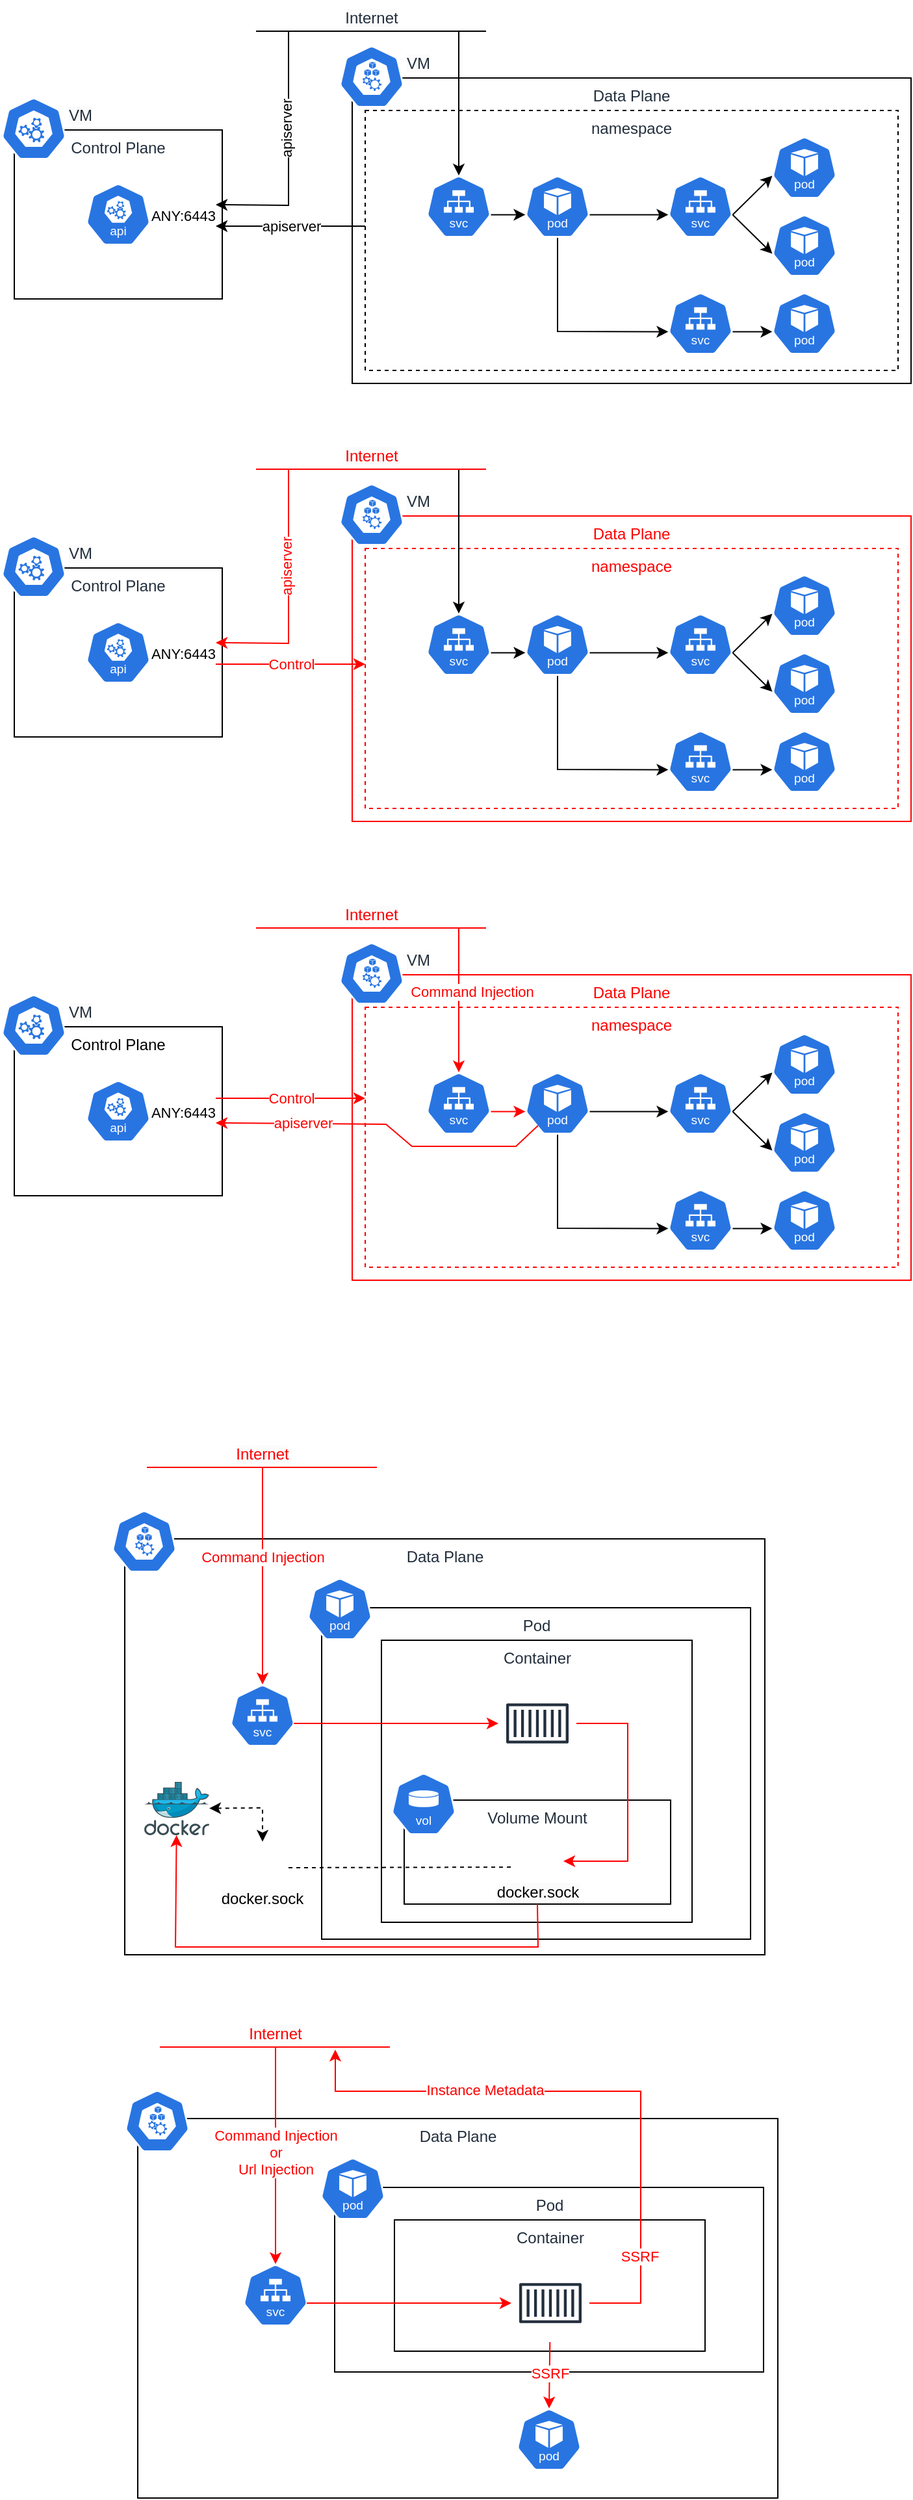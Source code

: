 <mxfile version="23.1.5" type="device">
  <diagram name="페이지-1" id="6Ciud2LX_YON1yYENwLM">
    <mxGraphModel dx="1850" dy="1121" grid="0" gridSize="10" guides="1" tooltips="1" connect="1" arrows="1" fold="1" page="1" pageScale="1" pageWidth="827" pageHeight="1169" math="0" shadow="0">
      <root>
        <mxCell id="0" />
        <mxCell id="1" parent="0" />
        <mxCell id="OnEs7zNqJqw-kV35xcPl-3" value="Control Plane" style="fillColor=default;strokeColor=default;dashed=0;verticalAlign=top;fontStyle=0;fontColor=#232F3D;whiteSpace=wrap;html=1;" parent="1" vertex="1">
          <mxGeometry x="74" y="233" width="160" height="130" as="geometry" />
        </mxCell>
        <mxCell id="OnEs7zNqJqw-kV35xcPl-1" value="" style="aspect=fixed;sketch=0;html=1;dashed=0;whitespace=wrap;fillColor=#2875E2;strokeColor=#ffffff;points=[[0.005,0.63,0],[0.1,0.2,0],[0.9,0.2,0],[0.5,0,0],[0.995,0.63,0],[0.72,0.99,0],[0.5,1,0],[0.28,0.99,0]];shape=mxgraph.kubernetes.icon2;prIcon=control_plane" parent="1" vertex="1">
          <mxGeometry x="64" y="208" width="50" height="48" as="geometry" />
        </mxCell>
        <mxCell id="OnEs7zNqJqw-kV35xcPl-5" value="" style="aspect=fixed;sketch=0;html=1;dashed=0;whitespace=wrap;fillColor=#2875E2;strokeColor=#ffffff;points=[[0.005,0.63,0],[0.1,0.2,0],[0.9,0.2,0],[0.5,0,0],[0.995,0.63,0],[0.72,0.99,0],[0.5,1,0],[0.28,0.99,0]];shape=mxgraph.kubernetes.icon2;kubernetesLabel=1;prIcon=api" parent="1" vertex="1">
          <mxGeometry x="129" y="274" width="50" height="48" as="geometry" />
        </mxCell>
        <mxCell id="OnEs7zNqJqw-kV35xcPl-6" value="&lt;span style=&quot;color: rgb(35, 47, 61); font-family: Helvetica; font-size: 12px; font-style: normal; font-variant-ligatures: normal; font-variant-caps: normal; font-weight: 400; letter-spacing: normal; orphans: 2; text-align: center; text-indent: 0px; text-transform: none; widows: 2; word-spacing: 0px; -webkit-text-stroke-width: 0px; background-color: rgb(251, 251, 251); text-decoration-thickness: initial; text-decoration-style: initial; text-decoration-color: initial; float: none; display: inline !important;&quot;&gt;VM&lt;/span&gt;" style="text;whiteSpace=wrap;html=1;" parent="1" vertex="1">
          <mxGeometry x="114" y="208" width="70" height="30" as="geometry" />
        </mxCell>
        <mxCell id="OnEs7zNqJqw-kV35xcPl-7" value="Data Plane" style="fillColor=default;strokeColor=default;dashed=0;verticalAlign=top;fontStyle=0;fontColor=#232F3D;whiteSpace=wrap;html=1;" parent="1" vertex="1">
          <mxGeometry x="334" y="193" width="430" height="235" as="geometry" />
        </mxCell>
        <mxCell id="OnEs7zNqJqw-kV35xcPl-10" value="&lt;span style=&quot;color: rgb(35, 47, 61); font-family: Helvetica; font-size: 12px; font-style: normal; font-variant-ligatures: normal; font-variant-caps: normal; font-weight: 400; letter-spacing: normal; orphans: 2; text-align: center; text-indent: 0px; text-transform: none; widows: 2; word-spacing: 0px; -webkit-text-stroke-width: 0px; background-color: rgb(251, 251, 251); text-decoration-thickness: initial; text-decoration-style: initial; text-decoration-color: initial; float: none; display: inline !important;&quot;&gt;VM&lt;/span&gt;" style="text;whiteSpace=wrap;html=1;" parent="1" vertex="1">
          <mxGeometry x="374" y="168" width="70" height="30" as="geometry" />
        </mxCell>
        <mxCell id="OnEs7zNqJqw-kV35xcPl-11" value="" style="aspect=fixed;sketch=0;html=1;dashed=0;whitespace=wrap;fillColor=#2875E2;strokeColor=#ffffff;points=[[0.005,0.63,0],[0.1,0.2,0],[0.9,0.2,0],[0.5,0,0],[0.995,0.63,0],[0.72,0.99,0],[0.5,1,0],[0.28,0.99,0]];shape=mxgraph.kubernetes.icon2;prIcon=node" parent="1" vertex="1">
          <mxGeometry x="324" y="168" width="50" height="48" as="geometry" />
        </mxCell>
        <mxCell id="OnEs7zNqJqw-kV35xcPl-15" value="" style="endArrow=classic;html=1;rounded=0;" parent="1" edge="1">
          <mxGeometry relative="1" as="geometry">
            <mxPoint x="344" y="307" as="sourcePoint" />
            <mxPoint x="229" y="307" as="targetPoint" />
          </mxGeometry>
        </mxCell>
        <mxCell id="OnEs7zNqJqw-kV35xcPl-16" value="apiserver" style="edgeLabel;resizable=0;html=1;align=center;verticalAlign=middle;" parent="OnEs7zNqJqw-kV35xcPl-15" connectable="0" vertex="1">
          <mxGeometry relative="1" as="geometry" />
        </mxCell>
        <mxCell id="OnEs7zNqJqw-kV35xcPl-18" value="ANY:6443" style="edgeLabel;resizable=0;html=1;align=right;verticalAlign=bottom;" parent="OnEs7zNqJqw-kV35xcPl-15" connectable="0" vertex="1">
          <mxGeometry x="1" relative="1" as="geometry" />
        </mxCell>
        <mxCell id="OnEs7zNqJqw-kV35xcPl-20" value="namespace" style="fillColor=default;strokeColor=default;dashed=1;verticalAlign=top;fontStyle=0;fontColor=#232F3D;whiteSpace=wrap;html=1;" parent="1" vertex="1">
          <mxGeometry x="344" y="218" width="410" height="200" as="geometry" />
        </mxCell>
        <mxCell id="OnEs7zNqJqw-kV35xcPl-21" value="" style="aspect=fixed;sketch=0;html=1;dashed=0;whitespace=wrap;fillColor=#2875E2;strokeColor=#ffffff;points=[[0.005,0.63,0],[0.1,0.2,0],[0.9,0.2,0],[0.5,0,0],[0.995,0.63,0],[0.72,0.99,0],[0.5,1,0],[0.28,0.99,0]];shape=mxgraph.kubernetes.icon2;kubernetesLabel=1;prIcon=svc" parent="1" vertex="1">
          <mxGeometry x="391" y="268" width="50" height="48" as="geometry" />
        </mxCell>
        <mxCell id="OnEs7zNqJqw-kV35xcPl-24" value="" style="aspect=fixed;sketch=0;html=1;dashed=0;whitespace=wrap;fillColor=#2875E2;strokeColor=#ffffff;points=[[0.005,0.63,0],[0.1,0.2,0],[0.9,0.2,0],[0.5,0,0],[0.995,0.63,0],[0.72,0.99,0],[0.5,1,0],[0.28,0.99,0]];shape=mxgraph.kubernetes.icon2;kubernetesLabel=1;prIcon=svc" parent="1" vertex="1">
          <mxGeometry x="577" y="268" width="50" height="48" as="geometry" />
        </mxCell>
        <mxCell id="OnEs7zNqJqw-kV35xcPl-26" value="" style="aspect=fixed;sketch=0;html=1;dashed=0;whitespace=wrap;fillColor=#2875E2;strokeColor=#ffffff;points=[[0.005,0.63,0],[0.1,0.2,0],[0.9,0.2,0],[0.5,0,0],[0.995,0.63,0],[0.72,0.99,0],[0.5,1,0],[0.28,0.99,0]];shape=mxgraph.kubernetes.icon2;kubernetesLabel=1;prIcon=pod" parent="1" vertex="1">
          <mxGeometry x="467" y="268" width="50" height="48" as="geometry" />
        </mxCell>
        <mxCell id="OnEs7zNqJqw-kV35xcPl-27" value="" style="aspect=fixed;sketch=0;html=1;dashed=0;whitespace=wrap;fillColor=#2875E2;strokeColor=#ffffff;points=[[0.005,0.63,0],[0.1,0.2,0],[0.9,0.2,0],[0.5,0,0],[0.995,0.63,0],[0.72,0.99,0],[0.5,1,0],[0.28,0.99,0]];shape=mxgraph.kubernetes.icon2;kubernetesLabel=1;prIcon=pod" parent="1" vertex="1">
          <mxGeometry x="657" y="238" width="50" height="48" as="geometry" />
        </mxCell>
        <mxCell id="OnEs7zNqJqw-kV35xcPl-28" value="" style="aspect=fixed;sketch=0;html=1;dashed=0;whitespace=wrap;fillColor=#2875E2;strokeColor=#ffffff;points=[[0.005,0.63,0],[0.1,0.2,0],[0.9,0.2,0],[0.5,0,0],[0.995,0.63,0],[0.72,0.99,0],[0.5,1,0],[0.28,0.99,0]];shape=mxgraph.kubernetes.icon2;kubernetesLabel=1;prIcon=pod" parent="1" vertex="1">
          <mxGeometry x="657" y="298" width="50" height="48" as="geometry" />
        </mxCell>
        <mxCell id="OnEs7zNqJqw-kV35xcPl-29" value="" style="endArrow=classic;html=1;rounded=0;entryX=0.5;entryY=0;entryDx=0;entryDy=0;entryPerimeter=0;" parent="1" target="OnEs7zNqJqw-kV35xcPl-21" edge="1">
          <mxGeometry width="50" height="50" relative="1" as="geometry">
            <mxPoint x="416" y="157" as="sourcePoint" />
            <mxPoint x="484" y="58" as="targetPoint" />
          </mxGeometry>
        </mxCell>
        <mxCell id="OnEs7zNqJqw-kV35xcPl-31" value="" style="endArrow=classic;html=1;rounded=0;entryX=0.005;entryY=0.63;entryDx=0;entryDy=0;entryPerimeter=0;exitX=0.995;exitY=0.63;exitDx=0;exitDy=0;exitPerimeter=0;" parent="1" source="OnEs7zNqJqw-kV35xcPl-21" target="OnEs7zNqJqw-kV35xcPl-26" edge="1">
          <mxGeometry width="50" height="50" relative="1" as="geometry">
            <mxPoint x="427" y="142" as="sourcePoint" />
            <mxPoint x="426" y="278" as="targetPoint" />
          </mxGeometry>
        </mxCell>
        <mxCell id="OnEs7zNqJqw-kV35xcPl-32" value="" style="endArrow=classic;html=1;rounded=0;exitX=0.995;exitY=0.63;exitDx=0;exitDy=0;exitPerimeter=0;entryX=0.005;entryY=0.63;entryDx=0;entryDy=0;entryPerimeter=0;" parent="1" source="OnEs7zNqJqw-kV35xcPl-26" target="OnEs7zNqJqw-kV35xcPl-24" edge="1">
          <mxGeometry width="50" height="50" relative="1" as="geometry">
            <mxPoint x="507" y="302" as="sourcePoint" />
            <mxPoint x="477" y="308" as="targetPoint" />
          </mxGeometry>
        </mxCell>
        <mxCell id="OnEs7zNqJqw-kV35xcPl-37" value="" style="endArrow=classic;html=1;rounded=0;entryX=0.005;entryY=0.63;entryDx=0;entryDy=0;entryPerimeter=0;exitX=0.995;exitY=0.63;exitDx=0;exitDy=0;exitPerimeter=0;" parent="1" source="OnEs7zNqJqw-kV35xcPl-24" target="OnEs7zNqJqw-kV35xcPl-28" edge="1">
          <mxGeometry width="50" height="50" relative="1" as="geometry">
            <mxPoint x="527" y="308" as="sourcePoint" />
            <mxPoint x="587" y="308" as="targetPoint" />
          </mxGeometry>
        </mxCell>
        <mxCell id="OnEs7zNqJqw-kV35xcPl-38" value="" style="endArrow=classic;html=1;rounded=0;entryX=0.005;entryY=0.63;entryDx=0;entryDy=0;entryPerimeter=0;exitX=0.995;exitY=0.63;exitDx=0;exitDy=0;exitPerimeter=0;" parent="1" source="OnEs7zNqJqw-kV35xcPl-24" target="OnEs7zNqJqw-kV35xcPl-27" edge="1">
          <mxGeometry width="50" height="50" relative="1" as="geometry">
            <mxPoint x="637" y="308" as="sourcePoint" />
            <mxPoint x="667" y="338" as="targetPoint" />
          </mxGeometry>
        </mxCell>
        <mxCell id="OnEs7zNqJqw-kV35xcPl-39" value="" style="aspect=fixed;sketch=0;html=1;dashed=0;whitespace=wrap;fillColor=#2875E2;strokeColor=#ffffff;points=[[0.005,0.63,0],[0.1,0.2,0],[0.9,0.2,0],[0.5,0,0],[0.995,0.63,0],[0.72,0.99,0],[0.5,1,0],[0.28,0.99,0]];shape=mxgraph.kubernetes.icon2;kubernetesLabel=1;prIcon=svc" parent="1" vertex="1">
          <mxGeometry x="577" y="358" width="50" height="48" as="geometry" />
        </mxCell>
        <mxCell id="OnEs7zNqJqw-kV35xcPl-40" value="" style="aspect=fixed;sketch=0;html=1;dashed=0;whitespace=wrap;fillColor=#2875E2;strokeColor=#ffffff;points=[[0.005,0.63,0],[0.1,0.2,0],[0.9,0.2,0],[0.5,0,0],[0.995,0.63,0],[0.72,0.99,0],[0.5,1,0],[0.28,0.99,0]];shape=mxgraph.kubernetes.icon2;kubernetesLabel=1;prIcon=pod" parent="1" vertex="1">
          <mxGeometry x="657" y="358" width="50" height="48" as="geometry" />
        </mxCell>
        <mxCell id="OnEs7zNqJqw-kV35xcPl-41" value="" style="endArrow=classic;html=1;rounded=0;entryX=0.005;entryY=0.63;entryDx=0;entryDy=0;entryPerimeter=0;exitX=0.995;exitY=0.63;exitDx=0;exitDy=0;exitPerimeter=0;" parent="1" source="OnEs7zNqJqw-kV35xcPl-39" target="OnEs7zNqJqw-kV35xcPl-40" edge="1">
          <mxGeometry width="50" height="50" relative="1" as="geometry">
            <mxPoint x="637" y="398" as="sourcePoint" />
            <mxPoint x="667" y="428" as="targetPoint" />
          </mxGeometry>
        </mxCell>
        <mxCell id="OnEs7zNqJqw-kV35xcPl-42" value="" style="endArrow=classic;html=1;rounded=0;exitX=0.5;exitY=1;exitDx=0;exitDy=0;exitPerimeter=0;entryX=0.005;entryY=0.63;entryDx=0;entryDy=0;entryPerimeter=0;" parent="1" source="OnEs7zNqJqw-kV35xcPl-26" target="OnEs7zNqJqw-kV35xcPl-39" edge="1">
          <mxGeometry width="50" height="50" relative="1" as="geometry">
            <mxPoint x="490" y="346" as="sourcePoint" />
            <mxPoint x="550" y="346" as="targetPoint" />
            <Array as="points">
              <mxPoint x="492" y="388" />
            </Array>
          </mxGeometry>
        </mxCell>
        <mxCell id="OnEs7zNqJqw-kV35xcPl-44" value="" style="endArrow=none;html=1;rounded=0;" parent="1" edge="1">
          <mxGeometry width="50" height="50" relative="1" as="geometry">
            <mxPoint x="260" y="157" as="sourcePoint" />
            <mxPoint x="437" y="157" as="targetPoint" />
          </mxGeometry>
        </mxCell>
        <mxCell id="OnEs7zNqJqw-kV35xcPl-45" value="&lt;span style=&quot;color: rgb(35, 47, 61); font-family: Helvetica; font-size: 12px; font-style: normal; font-variant-ligatures: normal; font-variant-caps: normal; font-weight: 400; letter-spacing: normal; orphans: 2; text-indent: 0px; text-transform: none; widows: 2; word-spacing: 0px; -webkit-text-stroke-width: 0px; background-color: rgb(251, 251, 251); text-decoration-thickness: initial; text-decoration-style: initial; text-decoration-color: initial; float: none; display: inline !important;&quot;&gt;Internet&lt;/span&gt;" style="text;whiteSpace=wrap;html=1;align=center;" parent="1" vertex="1">
          <mxGeometry x="326" y="133" width="46" height="20" as="geometry" />
        </mxCell>
        <mxCell id="OnEs7zNqJqw-kV35xcPl-46" value="" style="endArrow=classic;html=1;rounded=0;" parent="1" edge="1">
          <mxGeometry relative="1" as="geometry">
            <mxPoint x="285" y="157" as="sourcePoint" />
            <mxPoint x="229" y="290.5" as="targetPoint" />
            <Array as="points">
              <mxPoint x="285" y="291" />
            </Array>
          </mxGeometry>
        </mxCell>
        <mxCell id="OnEs7zNqJqw-kV35xcPl-47" value="apiserver" style="edgeLabel;resizable=0;html=1;align=center;verticalAlign=middle;rotation=-90;" parent="OnEs7zNqJqw-kV35xcPl-46" connectable="0" vertex="1">
          <mxGeometry relative="1" as="geometry">
            <mxPoint x="-2" y="-20" as="offset" />
          </mxGeometry>
        </mxCell>
        <mxCell id="hbSczMto2mFZ_-X4x2tu-1" value="Control Plane" style="fillColor=default;strokeColor=default;dashed=0;verticalAlign=top;fontStyle=0;fontColor=#232F3D;whiteSpace=wrap;html=1;" parent="1" vertex="1">
          <mxGeometry x="74" y="570" width="160" height="130" as="geometry" />
        </mxCell>
        <mxCell id="hbSczMto2mFZ_-X4x2tu-2" value="" style="aspect=fixed;sketch=0;html=1;dashed=0;whitespace=wrap;fillColor=#2875E2;strokeColor=#ffffff;points=[[0.005,0.63,0],[0.1,0.2,0],[0.9,0.2,0],[0.5,0,0],[0.995,0.63,0],[0.72,0.99,0],[0.5,1,0],[0.28,0.99,0]];shape=mxgraph.kubernetes.icon2;prIcon=control_plane" parent="1" vertex="1">
          <mxGeometry x="64" y="545" width="50" height="48" as="geometry" />
        </mxCell>
        <mxCell id="hbSczMto2mFZ_-X4x2tu-3" value="" style="aspect=fixed;sketch=0;html=1;dashed=0;whitespace=wrap;fillColor=#2875E2;strokeColor=#ffffff;points=[[0.005,0.63,0],[0.1,0.2,0],[0.9,0.2,0],[0.5,0,0],[0.995,0.63,0],[0.72,0.99,0],[0.5,1,0],[0.28,0.99,0]];shape=mxgraph.kubernetes.icon2;kubernetesLabel=1;prIcon=api" parent="1" vertex="1">
          <mxGeometry x="129" y="611" width="50" height="48" as="geometry" />
        </mxCell>
        <mxCell id="hbSczMto2mFZ_-X4x2tu-4" value="&lt;span style=&quot;color: rgb(35, 47, 61); font-family: Helvetica; font-size: 12px; font-style: normal; font-variant-ligatures: normal; font-variant-caps: normal; font-weight: 400; letter-spacing: normal; orphans: 2; text-align: center; text-indent: 0px; text-transform: none; widows: 2; word-spacing: 0px; -webkit-text-stroke-width: 0px; background-color: rgb(251, 251, 251); text-decoration-thickness: initial; text-decoration-style: initial; text-decoration-color: initial; float: none; display: inline !important;&quot;&gt;VM&lt;/span&gt;" style="text;whiteSpace=wrap;html=1;" parent="1" vertex="1">
          <mxGeometry x="114" y="545" width="70" height="30" as="geometry" />
        </mxCell>
        <mxCell id="hbSczMto2mFZ_-X4x2tu-5" value="&lt;font color=&quot;#ff0000&quot;&gt;Data Plane&lt;/font&gt;" style="fillColor=default;strokeColor=#FF0000;dashed=0;verticalAlign=top;fontStyle=0;fontColor=#232F3D;whiteSpace=wrap;html=1;" parent="1" vertex="1">
          <mxGeometry x="334" y="530" width="430" height="235" as="geometry" />
        </mxCell>
        <mxCell id="hbSczMto2mFZ_-X4x2tu-6" value="&lt;span style=&quot;color: rgb(35, 47, 61); font-family: Helvetica; font-size: 12px; font-style: normal; font-variant-ligatures: normal; font-variant-caps: normal; font-weight: 400; letter-spacing: normal; orphans: 2; text-align: center; text-indent: 0px; text-transform: none; widows: 2; word-spacing: 0px; -webkit-text-stroke-width: 0px; background-color: rgb(251, 251, 251); text-decoration-thickness: initial; text-decoration-style: initial; text-decoration-color: initial; float: none; display: inline !important;&quot;&gt;VM&lt;/span&gt;" style="text;whiteSpace=wrap;html=1;" parent="1" vertex="1">
          <mxGeometry x="374" y="505" width="70" height="30" as="geometry" />
        </mxCell>
        <mxCell id="hbSczMto2mFZ_-X4x2tu-7" value="" style="aspect=fixed;sketch=0;html=1;dashed=0;whitespace=wrap;fillColor=#2875E2;strokeColor=#ffffff;points=[[0.005,0.63,0],[0.1,0.2,0],[0.9,0.2,0],[0.5,0,0],[0.995,0.63,0],[0.72,0.99,0],[0.5,1,0],[0.28,0.99,0]];shape=mxgraph.kubernetes.icon2;prIcon=node" parent="1" vertex="1">
          <mxGeometry x="324" y="505" width="50" height="48" as="geometry" />
        </mxCell>
        <mxCell id="hbSczMto2mFZ_-X4x2tu-8" value="" style="endArrow=none;html=1;rounded=0;strokeColor=#FF0000;startArrow=classic;startFill=1;endFill=0;" parent="1" edge="1">
          <mxGeometry relative="1" as="geometry">
            <mxPoint x="344" y="644" as="sourcePoint" />
            <mxPoint x="229" y="644" as="targetPoint" />
          </mxGeometry>
        </mxCell>
        <mxCell id="hbSczMto2mFZ_-X4x2tu-9" value="&lt;font color=&quot;#ff0000&quot;&gt;Control&lt;/font&gt;" style="edgeLabel;resizable=0;html=1;align=center;verticalAlign=middle;" parent="hbSczMto2mFZ_-X4x2tu-8" connectable="0" vertex="1">
          <mxGeometry relative="1" as="geometry" />
        </mxCell>
        <mxCell id="hbSczMto2mFZ_-X4x2tu-10" value="ANY:6443" style="edgeLabel;resizable=0;html=1;align=right;verticalAlign=bottom;" parent="hbSczMto2mFZ_-X4x2tu-8" connectable="0" vertex="1">
          <mxGeometry x="1" relative="1" as="geometry" />
        </mxCell>
        <mxCell id="hbSczMto2mFZ_-X4x2tu-11" value="&lt;font color=&quot;#ff0000&quot;&gt;namespace&lt;/font&gt;" style="fillColor=default;strokeColor=#FF0000;dashed=1;verticalAlign=top;fontStyle=0;fontColor=#232F3D;whiteSpace=wrap;html=1;" parent="1" vertex="1">
          <mxGeometry x="344" y="555" width="410" height="200" as="geometry" />
        </mxCell>
        <mxCell id="hbSczMto2mFZ_-X4x2tu-12" value="" style="aspect=fixed;sketch=0;html=1;dashed=0;whitespace=wrap;fillColor=#2875E2;strokeColor=#ffffff;points=[[0.005,0.63,0],[0.1,0.2,0],[0.9,0.2,0],[0.5,0,0],[0.995,0.63,0],[0.72,0.99,0],[0.5,1,0],[0.28,0.99,0]];shape=mxgraph.kubernetes.icon2;kubernetesLabel=1;prIcon=svc" parent="1" vertex="1">
          <mxGeometry x="391" y="605" width="50" height="48" as="geometry" />
        </mxCell>
        <mxCell id="hbSczMto2mFZ_-X4x2tu-13" value="" style="aspect=fixed;sketch=0;html=1;dashed=0;whitespace=wrap;fillColor=#2875E2;strokeColor=#ffffff;points=[[0.005,0.63,0],[0.1,0.2,0],[0.9,0.2,0],[0.5,0,0],[0.995,0.63,0],[0.72,0.99,0],[0.5,1,0],[0.28,0.99,0]];shape=mxgraph.kubernetes.icon2;kubernetesLabel=1;prIcon=svc" parent="1" vertex="1">
          <mxGeometry x="577" y="605" width="50" height="48" as="geometry" />
        </mxCell>
        <mxCell id="hbSczMto2mFZ_-X4x2tu-14" value="" style="aspect=fixed;sketch=0;html=1;dashed=0;whitespace=wrap;fillColor=#2875E2;strokeColor=#ffffff;points=[[0.005,0.63,0],[0.1,0.2,0],[0.9,0.2,0],[0.5,0,0],[0.995,0.63,0],[0.72,0.99,0],[0.5,1,0],[0.28,0.99,0]];shape=mxgraph.kubernetes.icon2;kubernetesLabel=1;prIcon=pod" parent="1" vertex="1">
          <mxGeometry x="467" y="605" width="50" height="48" as="geometry" />
        </mxCell>
        <mxCell id="hbSczMto2mFZ_-X4x2tu-15" value="" style="aspect=fixed;sketch=0;html=1;dashed=0;whitespace=wrap;fillColor=#2875E2;strokeColor=#ffffff;points=[[0.005,0.63,0],[0.1,0.2,0],[0.9,0.2,0],[0.5,0,0],[0.995,0.63,0],[0.72,0.99,0],[0.5,1,0],[0.28,0.99,0]];shape=mxgraph.kubernetes.icon2;kubernetesLabel=1;prIcon=pod" parent="1" vertex="1">
          <mxGeometry x="657" y="575" width="50" height="48" as="geometry" />
        </mxCell>
        <mxCell id="hbSczMto2mFZ_-X4x2tu-16" value="" style="aspect=fixed;sketch=0;html=1;dashed=0;whitespace=wrap;fillColor=#2875E2;strokeColor=#ffffff;points=[[0.005,0.63,0],[0.1,0.2,0],[0.9,0.2,0],[0.5,0,0],[0.995,0.63,0],[0.72,0.99,0],[0.5,1,0],[0.28,0.99,0]];shape=mxgraph.kubernetes.icon2;kubernetesLabel=1;prIcon=pod" parent="1" vertex="1">
          <mxGeometry x="657" y="635" width="50" height="48" as="geometry" />
        </mxCell>
        <mxCell id="hbSczMto2mFZ_-X4x2tu-17" value="" style="endArrow=classic;html=1;rounded=0;entryX=0.5;entryY=0;entryDx=0;entryDy=0;entryPerimeter=0;" parent="1" target="hbSczMto2mFZ_-X4x2tu-12" edge="1">
          <mxGeometry width="50" height="50" relative="1" as="geometry">
            <mxPoint x="416" y="494" as="sourcePoint" />
            <mxPoint x="484" y="395" as="targetPoint" />
          </mxGeometry>
        </mxCell>
        <mxCell id="hbSczMto2mFZ_-X4x2tu-18" value="" style="endArrow=classic;html=1;rounded=0;entryX=0.005;entryY=0.63;entryDx=0;entryDy=0;entryPerimeter=0;exitX=0.995;exitY=0.63;exitDx=0;exitDy=0;exitPerimeter=0;" parent="1" source="hbSczMto2mFZ_-X4x2tu-12" target="hbSczMto2mFZ_-X4x2tu-14" edge="1">
          <mxGeometry width="50" height="50" relative="1" as="geometry">
            <mxPoint x="427" y="479" as="sourcePoint" />
            <mxPoint x="426" y="615" as="targetPoint" />
          </mxGeometry>
        </mxCell>
        <mxCell id="hbSczMto2mFZ_-X4x2tu-19" value="" style="endArrow=classic;html=1;rounded=0;exitX=0.995;exitY=0.63;exitDx=0;exitDy=0;exitPerimeter=0;entryX=0.005;entryY=0.63;entryDx=0;entryDy=0;entryPerimeter=0;" parent="1" source="hbSczMto2mFZ_-X4x2tu-14" target="hbSczMto2mFZ_-X4x2tu-13" edge="1">
          <mxGeometry width="50" height="50" relative="1" as="geometry">
            <mxPoint x="507" y="639" as="sourcePoint" />
            <mxPoint x="477" y="645" as="targetPoint" />
          </mxGeometry>
        </mxCell>
        <mxCell id="hbSczMto2mFZ_-X4x2tu-20" value="" style="endArrow=classic;html=1;rounded=0;entryX=0.005;entryY=0.63;entryDx=0;entryDy=0;entryPerimeter=0;exitX=0.995;exitY=0.63;exitDx=0;exitDy=0;exitPerimeter=0;" parent="1" source="hbSczMto2mFZ_-X4x2tu-13" target="hbSczMto2mFZ_-X4x2tu-16" edge="1">
          <mxGeometry width="50" height="50" relative="1" as="geometry">
            <mxPoint x="527" y="645" as="sourcePoint" />
            <mxPoint x="587" y="645" as="targetPoint" />
          </mxGeometry>
        </mxCell>
        <mxCell id="hbSczMto2mFZ_-X4x2tu-21" value="" style="endArrow=classic;html=1;rounded=0;entryX=0.005;entryY=0.63;entryDx=0;entryDy=0;entryPerimeter=0;exitX=0.995;exitY=0.63;exitDx=0;exitDy=0;exitPerimeter=0;" parent="1" source="hbSczMto2mFZ_-X4x2tu-13" target="hbSczMto2mFZ_-X4x2tu-15" edge="1">
          <mxGeometry width="50" height="50" relative="1" as="geometry">
            <mxPoint x="637" y="645" as="sourcePoint" />
            <mxPoint x="667" y="675" as="targetPoint" />
          </mxGeometry>
        </mxCell>
        <mxCell id="hbSczMto2mFZ_-X4x2tu-22" value="" style="aspect=fixed;sketch=0;html=1;dashed=0;whitespace=wrap;fillColor=#2875E2;strokeColor=#ffffff;points=[[0.005,0.63,0],[0.1,0.2,0],[0.9,0.2,0],[0.5,0,0],[0.995,0.63,0],[0.72,0.99,0],[0.5,1,0],[0.28,0.99,0]];shape=mxgraph.kubernetes.icon2;kubernetesLabel=1;prIcon=svc" parent="1" vertex="1">
          <mxGeometry x="577" y="695" width="50" height="48" as="geometry" />
        </mxCell>
        <mxCell id="hbSczMto2mFZ_-X4x2tu-23" value="" style="aspect=fixed;sketch=0;html=1;dashed=0;whitespace=wrap;fillColor=#2875E2;strokeColor=#ffffff;points=[[0.005,0.63,0],[0.1,0.2,0],[0.9,0.2,0],[0.5,0,0],[0.995,0.63,0],[0.72,0.99,0],[0.5,1,0],[0.28,0.99,0]];shape=mxgraph.kubernetes.icon2;kubernetesLabel=1;prIcon=pod" parent="1" vertex="1">
          <mxGeometry x="657" y="695" width="50" height="48" as="geometry" />
        </mxCell>
        <mxCell id="hbSczMto2mFZ_-X4x2tu-24" value="" style="endArrow=classic;html=1;rounded=0;entryX=0.005;entryY=0.63;entryDx=0;entryDy=0;entryPerimeter=0;exitX=0.995;exitY=0.63;exitDx=0;exitDy=0;exitPerimeter=0;" parent="1" source="hbSczMto2mFZ_-X4x2tu-22" target="hbSczMto2mFZ_-X4x2tu-23" edge="1">
          <mxGeometry width="50" height="50" relative="1" as="geometry">
            <mxPoint x="637" y="735" as="sourcePoint" />
            <mxPoint x="667" y="765" as="targetPoint" />
          </mxGeometry>
        </mxCell>
        <mxCell id="hbSczMto2mFZ_-X4x2tu-25" value="" style="endArrow=classic;html=1;rounded=0;exitX=0.5;exitY=1;exitDx=0;exitDy=0;exitPerimeter=0;entryX=0.005;entryY=0.63;entryDx=0;entryDy=0;entryPerimeter=0;" parent="1" source="hbSczMto2mFZ_-X4x2tu-14" target="hbSczMto2mFZ_-X4x2tu-22" edge="1">
          <mxGeometry width="50" height="50" relative="1" as="geometry">
            <mxPoint x="490" y="683" as="sourcePoint" />
            <mxPoint x="550" y="683" as="targetPoint" />
            <Array as="points">
              <mxPoint x="492" y="725" />
            </Array>
          </mxGeometry>
        </mxCell>
        <mxCell id="hbSczMto2mFZ_-X4x2tu-26" value="" style="endArrow=none;html=1;rounded=0;strokeColor=#FF0000;" parent="1" edge="1">
          <mxGeometry width="50" height="50" relative="1" as="geometry">
            <mxPoint x="260" y="494" as="sourcePoint" />
            <mxPoint x="437" y="494" as="targetPoint" />
          </mxGeometry>
        </mxCell>
        <mxCell id="hbSczMto2mFZ_-X4x2tu-27" value="&lt;span style=&quot;font-family: Helvetica; font-size: 12px; font-style: normal; font-variant-ligatures: normal; font-variant-caps: normal; font-weight: 400; letter-spacing: normal; orphans: 2; text-indent: 0px; text-transform: none; widows: 2; word-spacing: 0px; -webkit-text-stroke-width: 0px; background-color: rgb(251, 251, 251); text-decoration-thickness: initial; text-decoration-style: initial; text-decoration-color: initial; float: none; display: inline !important;&quot;&gt;&lt;font color=&quot;#ff0000&quot;&gt;Internet&lt;/font&gt;&lt;/span&gt;" style="text;whiteSpace=wrap;html=1;align=center;" parent="1" vertex="1">
          <mxGeometry x="326" y="470" width="46" height="20" as="geometry" />
        </mxCell>
        <mxCell id="hbSczMto2mFZ_-X4x2tu-28" value="" style="endArrow=classic;html=1;rounded=0;strokeColor=#FF0000;" parent="1" edge="1">
          <mxGeometry relative="1" as="geometry">
            <mxPoint x="285" y="494" as="sourcePoint" />
            <mxPoint x="229" y="627.5" as="targetPoint" />
            <Array as="points">
              <mxPoint x="285" y="628" />
            </Array>
          </mxGeometry>
        </mxCell>
        <mxCell id="hbSczMto2mFZ_-X4x2tu-29" value="&lt;font color=&quot;#ff0000&quot;&gt;apiserver&lt;/font&gt;" style="edgeLabel;resizable=0;html=1;align=center;verticalAlign=middle;rotation=-90;" parent="hbSczMto2mFZ_-X4x2tu-28" connectable="0" vertex="1">
          <mxGeometry relative="1" as="geometry">
            <mxPoint x="-2" y="-20" as="offset" />
          </mxGeometry>
        </mxCell>
        <mxCell id="hbSczMto2mFZ_-X4x2tu-31" value="&lt;font color=&quot;#000000&quot;&gt;Control Plane&lt;/font&gt;" style="fillColor=default;strokeColor=#000000;dashed=0;verticalAlign=top;fontStyle=0;fontColor=#232F3D;whiteSpace=wrap;html=1;" parent="1" vertex="1">
          <mxGeometry x="74" y="923" width="160" height="130" as="geometry" />
        </mxCell>
        <mxCell id="hbSczMto2mFZ_-X4x2tu-32" value="" style="aspect=fixed;sketch=0;html=1;dashed=0;whitespace=wrap;fillColor=#2875E2;strokeColor=#ffffff;points=[[0.005,0.63,0],[0.1,0.2,0],[0.9,0.2,0],[0.5,0,0],[0.995,0.63,0],[0.72,0.99,0],[0.5,1,0],[0.28,0.99,0]];shape=mxgraph.kubernetes.icon2;prIcon=control_plane" parent="1" vertex="1">
          <mxGeometry x="64" y="898" width="50" height="48" as="geometry" />
        </mxCell>
        <mxCell id="hbSczMto2mFZ_-X4x2tu-33" value="" style="aspect=fixed;sketch=0;html=1;dashed=0;whitespace=wrap;fillColor=#2875E2;strokeColor=#ffffff;points=[[0.005,0.63,0],[0.1,0.2,0],[0.9,0.2,0],[0.5,0,0],[0.995,0.63,0],[0.72,0.99,0],[0.5,1,0],[0.28,0.99,0]];shape=mxgraph.kubernetes.icon2;kubernetesLabel=1;prIcon=api" parent="1" vertex="1">
          <mxGeometry x="129" y="964" width="50" height="48" as="geometry" />
        </mxCell>
        <mxCell id="hbSczMto2mFZ_-X4x2tu-34" value="&lt;span style=&quot;color: rgb(35, 47, 61); font-family: Helvetica; font-size: 12px; font-style: normal; font-variant-ligatures: normal; font-variant-caps: normal; font-weight: 400; letter-spacing: normal; orphans: 2; text-align: center; text-indent: 0px; text-transform: none; widows: 2; word-spacing: 0px; -webkit-text-stroke-width: 0px; background-color: rgb(251, 251, 251); text-decoration-thickness: initial; text-decoration-style: initial; text-decoration-color: initial; float: none; display: inline !important;&quot;&gt;VM&lt;/span&gt;" style="text;whiteSpace=wrap;html=1;" parent="1" vertex="1">
          <mxGeometry x="114" y="898" width="70" height="30" as="geometry" />
        </mxCell>
        <mxCell id="hbSczMto2mFZ_-X4x2tu-35" value="&lt;font color=&quot;#ff0000&quot;&gt;Data Plane&lt;/font&gt;" style="fillColor=default;strokeColor=#FF0000;dashed=0;verticalAlign=top;fontStyle=0;fontColor=#232F3D;whiteSpace=wrap;html=1;" parent="1" vertex="1">
          <mxGeometry x="334" y="883" width="430" height="235" as="geometry" />
        </mxCell>
        <mxCell id="hbSczMto2mFZ_-X4x2tu-36" value="&lt;span style=&quot;color: rgb(35, 47, 61); font-family: Helvetica; font-size: 12px; font-style: normal; font-variant-ligatures: normal; font-variant-caps: normal; font-weight: 400; letter-spacing: normal; orphans: 2; text-align: center; text-indent: 0px; text-transform: none; widows: 2; word-spacing: 0px; -webkit-text-stroke-width: 0px; background-color: rgb(251, 251, 251); text-decoration-thickness: initial; text-decoration-style: initial; text-decoration-color: initial; float: none; display: inline !important;&quot;&gt;VM&lt;/span&gt;" style="text;whiteSpace=wrap;html=1;" parent="1" vertex="1">
          <mxGeometry x="374" y="858" width="70" height="30" as="geometry" />
        </mxCell>
        <mxCell id="hbSczMto2mFZ_-X4x2tu-37" value="" style="aspect=fixed;sketch=0;html=1;dashed=0;whitespace=wrap;fillColor=#2875E2;strokeColor=#ffffff;points=[[0.005,0.63,0],[0.1,0.2,0],[0.9,0.2,0],[0.5,0,0],[0.995,0.63,0],[0.72,0.99,0],[0.5,1,0],[0.28,0.99,0]];shape=mxgraph.kubernetes.icon2;prIcon=node" parent="1" vertex="1">
          <mxGeometry x="324" y="858" width="50" height="48" as="geometry" />
        </mxCell>
        <mxCell id="hbSczMto2mFZ_-X4x2tu-41" value="&lt;font color=&quot;#ff0000&quot;&gt;namespace&lt;/font&gt;" style="fillColor=default;strokeColor=#FF0000;dashed=1;verticalAlign=top;fontStyle=0;fontColor=#232F3D;whiteSpace=wrap;html=1;" parent="1" vertex="1">
          <mxGeometry x="344" y="908" width="410" height="200" as="geometry" />
        </mxCell>
        <mxCell id="hbSczMto2mFZ_-X4x2tu-42" value="" style="aspect=fixed;sketch=0;html=1;dashed=0;whitespace=wrap;fillColor=#2875E2;strokeColor=#ffffff;points=[[0.005,0.63,0],[0.1,0.2,0],[0.9,0.2,0],[0.5,0,0],[0.995,0.63,0],[0.72,0.99,0],[0.5,1,0],[0.28,0.99,0]];shape=mxgraph.kubernetes.icon2;kubernetesLabel=1;prIcon=svc" parent="1" vertex="1">
          <mxGeometry x="391" y="958" width="50" height="48" as="geometry" />
        </mxCell>
        <mxCell id="hbSczMto2mFZ_-X4x2tu-43" value="" style="aspect=fixed;sketch=0;html=1;dashed=0;whitespace=wrap;fillColor=#2875E2;strokeColor=#ffffff;points=[[0.005,0.63,0],[0.1,0.2,0],[0.9,0.2,0],[0.5,0,0],[0.995,0.63,0],[0.72,0.99,0],[0.5,1,0],[0.28,0.99,0]];shape=mxgraph.kubernetes.icon2;kubernetesLabel=1;prIcon=svc" parent="1" vertex="1">
          <mxGeometry x="577" y="958" width="50" height="48" as="geometry" />
        </mxCell>
        <mxCell id="hbSczMto2mFZ_-X4x2tu-44" value="" style="aspect=fixed;sketch=0;html=1;dashed=0;whitespace=wrap;fillColor=#2875E2;strokeColor=#ffffff;points=[[0.005,0.63,0],[0.1,0.2,0],[0.9,0.2,0],[0.5,0,0],[0.995,0.63,0],[0.72,0.99,0],[0.5,1,0],[0.28,0.99,0]];shape=mxgraph.kubernetes.icon2;kubernetesLabel=1;prIcon=pod" parent="1" vertex="1">
          <mxGeometry x="467" y="958" width="50" height="48" as="geometry" />
        </mxCell>
        <mxCell id="hbSczMto2mFZ_-X4x2tu-45" value="" style="aspect=fixed;sketch=0;html=1;dashed=0;whitespace=wrap;fillColor=#2875E2;strokeColor=#ffffff;points=[[0.005,0.63,0],[0.1,0.2,0],[0.9,0.2,0],[0.5,0,0],[0.995,0.63,0],[0.72,0.99,0],[0.5,1,0],[0.28,0.99,0]];shape=mxgraph.kubernetes.icon2;kubernetesLabel=1;prIcon=pod" parent="1" vertex="1">
          <mxGeometry x="657" y="928" width="50" height="48" as="geometry" />
        </mxCell>
        <mxCell id="hbSczMto2mFZ_-X4x2tu-46" value="" style="aspect=fixed;sketch=0;html=1;dashed=0;whitespace=wrap;fillColor=#2875E2;strokeColor=#ffffff;points=[[0.005,0.63,0],[0.1,0.2,0],[0.9,0.2,0],[0.5,0,0],[0.995,0.63,0],[0.72,0.99,0],[0.5,1,0],[0.28,0.99,0]];shape=mxgraph.kubernetes.icon2;kubernetesLabel=1;prIcon=pod" parent="1" vertex="1">
          <mxGeometry x="657" y="988" width="50" height="48" as="geometry" />
        </mxCell>
        <mxCell id="hbSczMto2mFZ_-X4x2tu-47" value="" style="endArrow=classic;html=1;rounded=0;entryX=0.5;entryY=0;entryDx=0;entryDy=0;entryPerimeter=0;strokeColor=#FF0000;" parent="1" target="hbSczMto2mFZ_-X4x2tu-42" edge="1">
          <mxGeometry width="50" height="50" relative="1" as="geometry">
            <mxPoint x="416" y="847" as="sourcePoint" />
            <mxPoint x="484" y="748" as="targetPoint" />
          </mxGeometry>
        </mxCell>
        <mxCell id="hbSczMto2mFZ_-X4x2tu-62" value="&lt;font color=&quot;#ff0000&quot;&gt;Command Injection&lt;/font&gt;" style="edgeLabel;html=1;align=center;verticalAlign=middle;resizable=0;points=[];rotation=0;" parent="hbSczMto2mFZ_-X4x2tu-47" vertex="1" connectable="0">
          <mxGeometry x="0.408" y="1" relative="1" as="geometry">
            <mxPoint x="9" y="-29" as="offset" />
          </mxGeometry>
        </mxCell>
        <mxCell id="hbSczMto2mFZ_-X4x2tu-48" value="" style="endArrow=classic;html=1;rounded=0;entryX=0.005;entryY=0.63;entryDx=0;entryDy=0;entryPerimeter=0;exitX=0.995;exitY=0.63;exitDx=0;exitDy=0;exitPerimeter=0;strokeColor=#FF0000;" parent="1" source="hbSczMto2mFZ_-X4x2tu-42" target="hbSczMto2mFZ_-X4x2tu-44" edge="1">
          <mxGeometry width="50" height="50" relative="1" as="geometry">
            <mxPoint x="427" y="832" as="sourcePoint" />
            <mxPoint x="426" y="968" as="targetPoint" />
          </mxGeometry>
        </mxCell>
        <mxCell id="hbSczMto2mFZ_-X4x2tu-49" value="" style="endArrow=classic;html=1;rounded=0;exitX=0.995;exitY=0.63;exitDx=0;exitDy=0;exitPerimeter=0;entryX=0.005;entryY=0.63;entryDx=0;entryDy=0;entryPerimeter=0;" parent="1" source="hbSczMto2mFZ_-X4x2tu-44" target="hbSczMto2mFZ_-X4x2tu-43" edge="1">
          <mxGeometry width="50" height="50" relative="1" as="geometry">
            <mxPoint x="507" y="992" as="sourcePoint" />
            <mxPoint x="477" y="998" as="targetPoint" />
          </mxGeometry>
        </mxCell>
        <mxCell id="hbSczMto2mFZ_-X4x2tu-50" value="" style="endArrow=classic;html=1;rounded=0;entryX=0.005;entryY=0.63;entryDx=0;entryDy=0;entryPerimeter=0;exitX=0.995;exitY=0.63;exitDx=0;exitDy=0;exitPerimeter=0;" parent="1" source="hbSczMto2mFZ_-X4x2tu-43" target="hbSczMto2mFZ_-X4x2tu-46" edge="1">
          <mxGeometry width="50" height="50" relative="1" as="geometry">
            <mxPoint x="527" y="998" as="sourcePoint" />
            <mxPoint x="587" y="998" as="targetPoint" />
          </mxGeometry>
        </mxCell>
        <mxCell id="hbSczMto2mFZ_-X4x2tu-51" value="" style="endArrow=classic;html=1;rounded=0;entryX=0.005;entryY=0.63;entryDx=0;entryDy=0;entryPerimeter=0;exitX=0.995;exitY=0.63;exitDx=0;exitDy=0;exitPerimeter=0;" parent="1" source="hbSczMto2mFZ_-X4x2tu-43" target="hbSczMto2mFZ_-X4x2tu-45" edge="1">
          <mxGeometry width="50" height="50" relative="1" as="geometry">
            <mxPoint x="637" y="998" as="sourcePoint" />
            <mxPoint x="667" y="1028" as="targetPoint" />
          </mxGeometry>
        </mxCell>
        <mxCell id="hbSczMto2mFZ_-X4x2tu-52" value="" style="aspect=fixed;sketch=0;html=1;dashed=0;whitespace=wrap;fillColor=#2875E2;strokeColor=#ffffff;points=[[0.005,0.63,0],[0.1,0.2,0],[0.9,0.2,0],[0.5,0,0],[0.995,0.63,0],[0.72,0.99,0],[0.5,1,0],[0.28,0.99,0]];shape=mxgraph.kubernetes.icon2;kubernetesLabel=1;prIcon=svc" parent="1" vertex="1">
          <mxGeometry x="577" y="1048" width="50" height="48" as="geometry" />
        </mxCell>
        <mxCell id="hbSczMto2mFZ_-X4x2tu-53" value="" style="aspect=fixed;sketch=0;html=1;dashed=0;whitespace=wrap;fillColor=#2875E2;strokeColor=#ffffff;points=[[0.005,0.63,0],[0.1,0.2,0],[0.9,0.2,0],[0.5,0,0],[0.995,0.63,0],[0.72,0.99,0],[0.5,1,0],[0.28,0.99,0]];shape=mxgraph.kubernetes.icon2;kubernetesLabel=1;prIcon=pod" parent="1" vertex="1">
          <mxGeometry x="657" y="1048" width="50" height="48" as="geometry" />
        </mxCell>
        <mxCell id="hbSczMto2mFZ_-X4x2tu-54" value="" style="endArrow=classic;html=1;rounded=0;entryX=0.005;entryY=0.63;entryDx=0;entryDy=0;entryPerimeter=0;exitX=0.995;exitY=0.63;exitDx=0;exitDy=0;exitPerimeter=0;" parent="1" source="hbSczMto2mFZ_-X4x2tu-52" target="hbSczMto2mFZ_-X4x2tu-53" edge="1">
          <mxGeometry width="50" height="50" relative="1" as="geometry">
            <mxPoint x="637" y="1088" as="sourcePoint" />
            <mxPoint x="667" y="1118" as="targetPoint" />
          </mxGeometry>
        </mxCell>
        <mxCell id="hbSczMto2mFZ_-X4x2tu-55" value="" style="endArrow=classic;html=1;rounded=0;exitX=0.5;exitY=1;exitDx=0;exitDy=0;exitPerimeter=0;entryX=0.005;entryY=0.63;entryDx=0;entryDy=0;entryPerimeter=0;" parent="1" source="hbSczMto2mFZ_-X4x2tu-44" target="hbSczMto2mFZ_-X4x2tu-52" edge="1">
          <mxGeometry width="50" height="50" relative="1" as="geometry">
            <mxPoint x="490" y="1036" as="sourcePoint" />
            <mxPoint x="550" y="1036" as="targetPoint" />
            <Array as="points">
              <mxPoint x="492" y="1078" />
            </Array>
          </mxGeometry>
        </mxCell>
        <mxCell id="hbSczMto2mFZ_-X4x2tu-56" value="" style="endArrow=none;html=1;rounded=0;strokeColor=#FF0000;" parent="1" edge="1">
          <mxGeometry width="50" height="50" relative="1" as="geometry">
            <mxPoint x="260" y="847" as="sourcePoint" />
            <mxPoint x="437" y="847" as="targetPoint" />
          </mxGeometry>
        </mxCell>
        <mxCell id="hbSczMto2mFZ_-X4x2tu-57" value="&lt;span style=&quot;font-family: Helvetica; font-size: 12px; font-style: normal; font-variant-ligatures: normal; font-variant-caps: normal; font-weight: 400; letter-spacing: normal; orphans: 2; text-indent: 0px; text-transform: none; widows: 2; word-spacing: 0px; -webkit-text-stroke-width: 0px; background-color: rgb(251, 251, 251); text-decoration-thickness: initial; text-decoration-style: initial; text-decoration-color: initial; float: none; display: inline !important;&quot;&gt;&lt;font color=&quot;#ff0000&quot;&gt;Internet&lt;/font&gt;&lt;/span&gt;" style="text;whiteSpace=wrap;html=1;align=center;" parent="1" vertex="1">
          <mxGeometry x="326" y="823" width="46" height="20" as="geometry" />
        </mxCell>
        <mxCell id="hbSczMto2mFZ_-X4x2tu-38" value="" style="endArrow=classic;html=1;rounded=0;strokeColor=#FF0000;" parent="1" edge="1">
          <mxGeometry relative="1" as="geometry">
            <mxPoint x="477" y="999" as="sourcePoint" />
            <mxPoint x="229" y="997" as="targetPoint" />
            <Array as="points">
              <mxPoint x="460" y="1015" />
              <mxPoint x="380" y="1015" />
              <mxPoint x="360" y="998" />
            </Array>
          </mxGeometry>
        </mxCell>
        <mxCell id="hbSczMto2mFZ_-X4x2tu-39" value="&lt;font color=&quot;#ff0000&quot;&gt;apiserver&lt;/font&gt;" style="edgeLabel;resizable=0;html=1;align=center;verticalAlign=middle;" parent="hbSczMto2mFZ_-X4x2tu-38" connectable="0" vertex="1">
          <mxGeometry relative="1" as="geometry">
            <mxPoint x="-63" y="-1" as="offset" />
          </mxGeometry>
        </mxCell>
        <mxCell id="hbSczMto2mFZ_-X4x2tu-40" value="ANY:6443" style="edgeLabel;resizable=0;html=1;align=right;verticalAlign=bottom;" parent="hbSczMto2mFZ_-X4x2tu-38" connectable="0" vertex="1">
          <mxGeometry x="1" relative="1" as="geometry" />
        </mxCell>
        <mxCell id="hbSczMto2mFZ_-X4x2tu-65" value="Data Plane" style="fillColor=default;strokeColor=default;dashed=0;verticalAlign=top;fontStyle=0;fontColor=#232F3D;whiteSpace=wrap;html=1;" parent="1" vertex="1">
          <mxGeometry x="159" y="1317" width="492.5" height="320" as="geometry" />
        </mxCell>
        <mxCell id="hbSczMto2mFZ_-X4x2tu-66" value="" style="aspect=fixed;sketch=0;html=1;dashed=0;whitespace=wrap;fillColor=#2875E2;strokeColor=#ffffff;points=[[0.005,0.63,0],[0.1,0.2,0],[0.9,0.2,0],[0.5,0,0],[0.995,0.63,0],[0.72,0.99,0],[0.5,1,0],[0.28,0.99,0]];shape=mxgraph.kubernetes.icon2;prIcon=node" parent="1" vertex="1">
          <mxGeometry x="149" y="1295" width="50" height="48" as="geometry" />
        </mxCell>
        <mxCell id="hbSczMto2mFZ_-X4x2tu-64" value="Pod" style="fillColor=default;strokeColor=default;dashed=0;verticalAlign=top;fontStyle=0;fontColor=#232F3D;whiteSpace=wrap;html=1;" parent="1" vertex="1">
          <mxGeometry x="310.5" y="1370" width="330" height="255" as="geometry" />
        </mxCell>
        <mxCell id="hbSczMto2mFZ_-X4x2tu-63" value="" style="aspect=fixed;sketch=0;html=1;dashed=0;whitespace=wrap;fillColor=#2875E2;strokeColor=#ffffff;points=[[0.005,0.63,0],[0.1,0.2,0],[0.9,0.2,0],[0.5,0,0],[0.995,0.63,0],[0.72,0.99,0],[0.5,1,0],[0.28,0.99,0]];shape=mxgraph.kubernetes.icon2;kubernetesLabel=1;prIcon=pod" parent="1" vertex="1">
          <mxGeometry x="299.5" y="1347" width="50" height="48" as="geometry" />
        </mxCell>
        <mxCell id="hbSczMto2mFZ_-X4x2tu-68" value="" style="aspect=fixed;sketch=0;html=1;dashed=0;whitespace=wrap;fillColor=#2875E2;strokeColor=#ffffff;points=[[0.005,0.63,0],[0.1,0.2,0],[0.9,0.2,0],[0.5,0,0],[0.995,0.63,0],[0.72,0.99,0],[0.5,1,0],[0.28,0.99,0]];shape=mxgraph.kubernetes.icon2;kubernetesLabel=1;prIcon=svc" parent="1" vertex="1">
          <mxGeometry x="240" y="1429" width="50" height="48" as="geometry" />
        </mxCell>
        <mxCell id="hbSczMto2mFZ_-X4x2tu-69" value="" style="endArrow=classic;html=1;rounded=0;entryX=0.5;entryY=0;entryDx=0;entryDy=0;entryPerimeter=0;strokeColor=#FF0000;" parent="1" target="hbSczMto2mFZ_-X4x2tu-68" edge="1">
          <mxGeometry width="50" height="50" relative="1" as="geometry">
            <mxPoint x="265" y="1262" as="sourcePoint" />
            <mxPoint x="264" y="1400" as="targetPoint" />
          </mxGeometry>
        </mxCell>
        <mxCell id="hbSczMto2mFZ_-X4x2tu-70" value="&lt;font color=&quot;#ff0000&quot;&gt;Command Injection&lt;/font&gt;" style="edgeLabel;html=1;align=center;verticalAlign=middle;resizable=0;points=[];rotation=0;" parent="hbSczMto2mFZ_-X4x2tu-69" vertex="1" connectable="0">
          <mxGeometry x="0.408" y="1" relative="1" as="geometry">
            <mxPoint x="-1" y="-49" as="offset" />
          </mxGeometry>
        </mxCell>
        <mxCell id="hbSczMto2mFZ_-X4x2tu-71" value="" style="endArrow=none;html=1;rounded=0;strokeColor=#FF0000;" parent="1" edge="1">
          <mxGeometry width="50" height="50" relative="1" as="geometry">
            <mxPoint x="176" y="1262" as="sourcePoint" />
            <mxPoint x="353" y="1262" as="targetPoint" />
          </mxGeometry>
        </mxCell>
        <mxCell id="hbSczMto2mFZ_-X4x2tu-72" value="&lt;span style=&quot;font-family: Helvetica; font-size: 12px; font-style: normal; font-variant-ligatures: normal; font-variant-caps: normal; font-weight: 400; letter-spacing: normal; orphans: 2; text-indent: 0px; text-transform: none; widows: 2; word-spacing: 0px; -webkit-text-stroke-width: 0px; background-color: rgb(251, 251, 251); text-decoration-thickness: initial; text-decoration-style: initial; text-decoration-color: initial; float: none; display: inline !important;&quot;&gt;&lt;font color=&quot;#ff0000&quot;&gt;Internet&lt;/font&gt;&lt;/span&gt;" style="text;whiteSpace=wrap;html=1;align=center;" parent="1" vertex="1">
          <mxGeometry x="242" y="1238" width="46" height="20" as="geometry" />
        </mxCell>
        <mxCell id="hbSczMto2mFZ_-X4x2tu-73" value="Container" style="fillColor=default;strokeColor=default;dashed=0;verticalAlign=top;fontStyle=0;fontColor=#232F3D;whiteSpace=wrap;html=1;" parent="1" vertex="1">
          <mxGeometry x="356.5" y="1395" width="239" height="217" as="geometry" />
        </mxCell>
        <mxCell id="hbSczMto2mFZ_-X4x2tu-74" value="" style="shape=image;html=1;verticalAlign=top;verticalLabelPosition=bottom;labelBackgroundColor=#ffffff;imageAspect=0;aspect=fixed;image=https://cdn0.iconfinder.com/data/icons/social-media-2104/24/social_media_social_media_logo_docker-128.png" parent="1" vertex="1">
          <mxGeometry x="245" y="1550" width="40" height="40" as="geometry" />
        </mxCell>
        <mxCell id="hbSczMto2mFZ_-X4x2tu-76" value="&lt;span style=&quot;font-family: Helvetica; font-size: 12px; font-style: normal; font-variant-ligatures: normal; font-variant-caps: normal; font-weight: 400; letter-spacing: normal; orphans: 2; text-indent: 0px; text-transform: none; widows: 2; word-spacing: 0px; -webkit-text-stroke-width: 0px; background-color: rgb(251, 251, 251); text-decoration-thickness: initial; text-decoration-style: initial; text-decoration-color: initial; float: none; display: inline !important;&quot;&gt;docker.sock&lt;/span&gt;" style="text;whiteSpace=wrap;html=1;align=center;" parent="1" vertex="1">
          <mxGeometry x="242" y="1580" width="46" height="20" as="geometry" />
        </mxCell>
        <mxCell id="hbSczMto2mFZ_-X4x2tu-78" value="Volume Mount" style="fillColor=default;strokeColor=default;dashed=0;verticalAlign=top;fontStyle=0;fontColor=#232F3D;whiteSpace=wrap;html=1;" parent="1" vertex="1">
          <mxGeometry x="374" y="1518" width="205" height="80" as="geometry" />
        </mxCell>
        <mxCell id="hbSczMto2mFZ_-X4x2tu-77" value="" style="aspect=fixed;sketch=0;html=1;dashed=0;whitespace=wrap;fillColor=#2875E2;strokeColor=#ffffff;points=[[0.005,0.63,0],[0.1,0.2,0],[0.9,0.2,0],[0.5,0,0],[0.995,0.63,0],[0.72,0.99,0],[0.5,1,0],[0.28,0.99,0]];shape=mxgraph.kubernetes.icon2;kubernetesLabel=1;prIcon=vol" parent="1" vertex="1">
          <mxGeometry x="364" y="1497" width="50" height="48" as="geometry" />
        </mxCell>
        <mxCell id="hbSczMto2mFZ_-X4x2tu-79" value="" style="shape=image;html=1;verticalAlign=top;verticalLabelPosition=bottom;labelBackgroundColor=#ffffff;imageAspect=0;aspect=fixed;image=https://cdn0.iconfinder.com/data/icons/social-media-2104/24/social_media_social_media_logo_docker-128.png" parent="1" vertex="1">
          <mxGeometry x="456.5" y="1545" width="40" height="40" as="geometry" />
        </mxCell>
        <mxCell id="hbSczMto2mFZ_-X4x2tu-80" value="&lt;span style=&quot;font-family: Helvetica; font-size: 12px; font-style: normal; font-variant-ligatures: normal; font-variant-caps: normal; font-weight: 400; letter-spacing: normal; orphans: 2; text-indent: 0px; text-transform: none; widows: 2; word-spacing: 0px; -webkit-text-stroke-width: 0px; background-color: rgb(251, 251, 251); text-decoration-thickness: initial; text-decoration-style: initial; text-decoration-color: initial; float: none; display: inline !important;&quot;&gt;docker.sock&lt;/span&gt;" style="text;whiteSpace=wrap;html=1;align=center;" parent="1" vertex="1">
          <mxGeometry x="453.5" y="1575" width="46" height="20" as="geometry" />
        </mxCell>
        <mxCell id="hbSczMto2mFZ_-X4x2tu-81" value="" style="image;sketch=0;aspect=fixed;html=1;points=[];align=center;fontSize=12;image=img/lib/mscae/Docker.svg;" parent="1" vertex="1">
          <mxGeometry x="174" y="1504" width="50" height="41" as="geometry" />
        </mxCell>
        <mxCell id="hbSczMto2mFZ_-X4x2tu-82" value="" style="sketch=0;outlineConnect=0;fontColor=#232F3E;gradientColor=none;strokeColor=#232F3E;fillColor=#ffffff;dashed=0;verticalLabelPosition=bottom;verticalAlign=top;align=center;html=1;fontSize=12;fontStyle=0;aspect=fixed;shape=mxgraph.aws4.resourceIcon;resIcon=mxgraph.aws4.container_1;" parent="1" vertex="1">
          <mxGeometry x="446.5" y="1429" width="60" height="60" as="geometry" />
        </mxCell>
        <mxCell id="hbSczMto2mFZ_-X4x2tu-83" value="" style="endArrow=classic;html=1;rounded=0;strokeColor=#FF0000;" parent="1" target="hbSczMto2mFZ_-X4x2tu-82" edge="1">
          <mxGeometry width="50" height="50" relative="1" as="geometry">
            <mxPoint x="289" y="1459" as="sourcePoint" />
            <mxPoint x="428" y="1280" as="targetPoint" />
          </mxGeometry>
        </mxCell>
        <mxCell id="hbSczMto2mFZ_-X4x2tu-85" value="" style="endArrow=classic;html=1;rounded=0;strokeColor=#FF0000;entryX=1;entryY=0.5;entryDx=0;entryDy=0;" parent="1" source="hbSczMto2mFZ_-X4x2tu-82" target="hbSczMto2mFZ_-X4x2tu-79" edge="1">
          <mxGeometry width="50" height="50" relative="1" as="geometry">
            <mxPoint x="299" y="1469" as="sourcePoint" />
            <mxPoint x="457" y="1469" as="targetPoint" />
            <Array as="points">
              <mxPoint x="546" y="1459" />
              <mxPoint x="546" y="1565" />
            </Array>
          </mxGeometry>
        </mxCell>
        <mxCell id="hbSczMto2mFZ_-X4x2tu-87" value="" style="endArrow=none;html=1;rounded=0;entryX=0.005;entryY=0.614;entryDx=0;entryDy=0;entryPerimeter=0;exitX=1;exitY=0.5;exitDx=0;exitDy=0;dashed=1;endFill=0;" parent="1" source="hbSczMto2mFZ_-X4x2tu-74" target="hbSczMto2mFZ_-X4x2tu-79" edge="1">
          <mxGeometry relative="1" as="geometry">
            <mxPoint x="109" y="1236" as="sourcePoint" />
            <mxPoint x="53" y="1369.5" as="targetPoint" />
            <Array as="points" />
          </mxGeometry>
        </mxCell>
        <mxCell id="hbSczMto2mFZ_-X4x2tu-90" value="" style="endArrow=classic;html=1;rounded=0;strokeColor=#FF0000;exitX=0.5;exitY=1;exitDx=0;exitDy=0;" parent="1" source="hbSczMto2mFZ_-X4x2tu-78" target="hbSczMto2mFZ_-X4x2tu-81" edge="1">
          <mxGeometry width="50" height="50" relative="1" as="geometry">
            <mxPoint x="517" y="1469" as="sourcePoint" />
            <mxPoint x="507" y="1575" as="targetPoint" />
            <Array as="points">
              <mxPoint x="477" y="1631" />
              <mxPoint x="198" y="1631" />
            </Array>
          </mxGeometry>
        </mxCell>
        <mxCell id="hbSczMto2mFZ_-X4x2tu-91" value="" style="endArrow=classic;html=1;rounded=0;entryX=0.5;entryY=0;entryDx=0;entryDy=0;dashed=1;endFill=1;startArrow=classic;startFill=1;" parent="1" source="hbSczMto2mFZ_-X4x2tu-81" target="hbSczMto2mFZ_-X4x2tu-74" edge="1">
          <mxGeometry relative="1" as="geometry">
            <mxPoint x="295" y="1580" as="sourcePoint" />
            <mxPoint x="467" y="1580" as="targetPoint" />
            <Array as="points">
              <mxPoint x="265" y="1524" />
            </Array>
          </mxGeometry>
        </mxCell>
        <mxCell id="jWRVITuvIfbzKBPk1eNq-1" value="" style="endArrow=none;html=1;rounded=0;strokeColor=#FF0000;startArrow=classic;startFill=1;endFill=0;" parent="1" edge="1">
          <mxGeometry relative="1" as="geometry">
            <mxPoint x="344" y="978" as="sourcePoint" />
            <mxPoint x="229" y="978" as="targetPoint" />
          </mxGeometry>
        </mxCell>
        <mxCell id="jWRVITuvIfbzKBPk1eNq-2" value="&lt;font color=&quot;#ff0000&quot;&gt;Control&lt;/font&gt;" style="edgeLabel;resizable=0;html=1;align=center;verticalAlign=middle;" parent="jWRVITuvIfbzKBPk1eNq-1" connectable="0" vertex="1">
          <mxGeometry relative="1" as="geometry" />
        </mxCell>
        <mxCell id="yH6mcjfJxS7WMirUwsn1-1" value="Data Plane" style="fillColor=default;strokeColor=default;dashed=0;verticalAlign=top;fontStyle=0;fontColor=#232F3D;whiteSpace=wrap;html=1;" vertex="1" parent="1">
          <mxGeometry x="169" y="1763" width="492.5" height="292" as="geometry" />
        </mxCell>
        <mxCell id="yH6mcjfJxS7WMirUwsn1-2" value="" style="aspect=fixed;sketch=0;html=1;dashed=0;whitespace=wrap;fillColor=#2875E2;strokeColor=#ffffff;points=[[0.005,0.63,0],[0.1,0.2,0],[0.9,0.2,0],[0.5,0,0],[0.995,0.63,0],[0.72,0.99,0],[0.5,1,0],[0.28,0.99,0]];shape=mxgraph.kubernetes.icon2;prIcon=node" vertex="1" parent="1">
          <mxGeometry x="159" y="1741" width="50" height="48" as="geometry" />
        </mxCell>
        <mxCell id="yH6mcjfJxS7WMirUwsn1-3" value="Pod" style="fillColor=default;strokeColor=default;dashed=0;verticalAlign=top;fontStyle=0;fontColor=#232F3D;whiteSpace=wrap;html=1;" vertex="1" parent="1">
          <mxGeometry x="320.5" y="1816" width="330" height="142" as="geometry" />
        </mxCell>
        <mxCell id="yH6mcjfJxS7WMirUwsn1-5" value="" style="aspect=fixed;sketch=0;html=1;dashed=0;whitespace=wrap;fillColor=#2875E2;strokeColor=#ffffff;points=[[0.005,0.63,0],[0.1,0.2,0],[0.9,0.2,0],[0.5,0,0],[0.995,0.63,0],[0.72,0.99,0],[0.5,1,0],[0.28,0.99,0]];shape=mxgraph.kubernetes.icon2;kubernetesLabel=1;prIcon=svc" vertex="1" parent="1">
          <mxGeometry x="250" y="1875" width="50" height="48" as="geometry" />
        </mxCell>
        <mxCell id="yH6mcjfJxS7WMirUwsn1-6" value="" style="endArrow=classic;html=1;rounded=0;entryX=0.5;entryY=0;entryDx=0;entryDy=0;entryPerimeter=0;strokeColor=#FF0000;" edge="1" parent="1" target="yH6mcjfJxS7WMirUwsn1-5">
          <mxGeometry width="50" height="50" relative="1" as="geometry">
            <mxPoint x="275" y="1708" as="sourcePoint" />
            <mxPoint x="274" y="1846" as="targetPoint" />
          </mxGeometry>
        </mxCell>
        <mxCell id="yH6mcjfJxS7WMirUwsn1-7" value="&lt;font color=&quot;#ff0000&quot;&gt;Command Injection&lt;br&gt;or&lt;br&gt;Url Injection&lt;br&gt;&lt;/font&gt;" style="edgeLabel;html=1;align=center;verticalAlign=middle;resizable=0;points=[];rotation=0;" vertex="1" connectable="0" parent="yH6mcjfJxS7WMirUwsn1-6">
          <mxGeometry x="0.408" y="1" relative="1" as="geometry">
            <mxPoint x="-1" y="-37" as="offset" />
          </mxGeometry>
        </mxCell>
        <mxCell id="yH6mcjfJxS7WMirUwsn1-8" value="" style="endArrow=none;html=1;rounded=0;strokeColor=#FF0000;" edge="1" parent="1">
          <mxGeometry width="50" height="50" relative="1" as="geometry">
            <mxPoint x="186" y="1708" as="sourcePoint" />
            <mxPoint x="363" y="1708" as="targetPoint" />
          </mxGeometry>
        </mxCell>
        <mxCell id="yH6mcjfJxS7WMirUwsn1-9" value="&lt;span style=&quot;font-family: Helvetica; font-size: 12px; font-style: normal; font-variant-ligatures: normal; font-variant-caps: normal; font-weight: 400; letter-spacing: normal; orphans: 2; text-indent: 0px; text-transform: none; widows: 2; word-spacing: 0px; -webkit-text-stroke-width: 0px; background-color: rgb(251, 251, 251); text-decoration-thickness: initial; text-decoration-style: initial; text-decoration-color: initial; float: none; display: inline !important;&quot;&gt;&lt;font color=&quot;#ff0000&quot;&gt;Internet&lt;/font&gt;&lt;/span&gt;" style="text;whiteSpace=wrap;html=1;align=center;" vertex="1" parent="1">
          <mxGeometry x="252" y="1684" width="46" height="20" as="geometry" />
        </mxCell>
        <mxCell id="yH6mcjfJxS7WMirUwsn1-10" value="Container" style="fillColor=default;strokeColor=default;dashed=0;verticalAlign=top;fontStyle=0;fontColor=#232F3D;whiteSpace=wrap;html=1;" vertex="1" parent="1">
          <mxGeometry x="366.5" y="1841" width="239" height="101" as="geometry" />
        </mxCell>
        <mxCell id="yH6mcjfJxS7WMirUwsn1-18" value="" style="sketch=0;outlineConnect=0;fontColor=#232F3E;gradientColor=none;strokeColor=#232F3E;fillColor=#ffffff;dashed=0;verticalLabelPosition=bottom;verticalAlign=top;align=center;html=1;fontSize=12;fontStyle=0;aspect=fixed;shape=mxgraph.aws4.resourceIcon;resIcon=mxgraph.aws4.container_1;" vertex="1" parent="1">
          <mxGeometry x="456.5" y="1875" width="60" height="60" as="geometry" />
        </mxCell>
        <mxCell id="yH6mcjfJxS7WMirUwsn1-19" value="" style="endArrow=classic;html=1;rounded=0;strokeColor=#FF0000;" edge="1" parent="1" target="yH6mcjfJxS7WMirUwsn1-18">
          <mxGeometry width="50" height="50" relative="1" as="geometry">
            <mxPoint x="299" y="1905" as="sourcePoint" />
            <mxPoint x="438" y="1726" as="targetPoint" />
          </mxGeometry>
        </mxCell>
        <mxCell id="yH6mcjfJxS7WMirUwsn1-20" value="" style="endArrow=classic;html=1;rounded=0;strokeColor=#FF0000;" edge="1" parent="1" source="yH6mcjfJxS7WMirUwsn1-18">
          <mxGeometry width="50" height="50" relative="1" as="geometry">
            <mxPoint x="309" y="1915" as="sourcePoint" />
            <mxPoint x="321" y="1710" as="targetPoint" />
            <Array as="points">
              <mxPoint x="556" y="1905" />
              <mxPoint x="556" y="1742" />
              <mxPoint x="321" y="1742" />
            </Array>
          </mxGeometry>
        </mxCell>
        <mxCell id="yH6mcjfJxS7WMirUwsn1-4" value="" style="aspect=fixed;sketch=0;html=1;dashed=0;whitespace=wrap;fillColor=#2875E2;strokeColor=#ffffff;points=[[0.005,0.63,0],[0.1,0.2,0],[0.9,0.2,0],[0.5,0,0],[0.995,0.63,0],[0.72,0.99,0],[0.5,1,0],[0.28,0.99,0]];shape=mxgraph.kubernetes.icon2;kubernetesLabel=1;prIcon=pod" vertex="1" parent="1">
          <mxGeometry x="309.5" y="1793" width="50" height="48" as="geometry" />
        </mxCell>
        <mxCell id="yH6mcjfJxS7WMirUwsn1-24" value="" style="aspect=fixed;sketch=0;html=1;dashed=0;whitespace=wrap;fillColor=#2875E2;strokeColor=#ffffff;points=[[0.005,0.63,0],[0.1,0.2,0],[0.9,0.2,0],[0.5,0,0],[0.995,0.63,0],[0.72,0.99,0],[0.5,1,0],[0.28,0.99,0]];shape=mxgraph.kubernetes.icon2;kubernetesLabel=1;prIcon=pod" vertex="1" parent="1">
          <mxGeometry x="460.5" y="1986" width="50" height="48" as="geometry" />
        </mxCell>
        <mxCell id="yH6mcjfJxS7WMirUwsn1-25" value="" style="endArrow=classic;html=1;rounded=0;strokeColor=#FF0000;entryX=0.5;entryY=0;entryDx=0;entryDy=0;entryPerimeter=0;" edge="1" parent="1" source="yH6mcjfJxS7WMirUwsn1-18" target="yH6mcjfJxS7WMirUwsn1-24">
          <mxGeometry width="50" height="50" relative="1" as="geometry">
            <mxPoint x="309" y="1915" as="sourcePoint" />
            <mxPoint x="467" y="1915" as="targetPoint" />
          </mxGeometry>
        </mxCell>
        <mxCell id="yH6mcjfJxS7WMirUwsn1-26" value="&lt;font color=&quot;#ff0000&quot;&gt;Instance Metadata&lt;br&gt;&lt;/font&gt;" style="edgeLabel;html=1;align=center;verticalAlign=middle;resizable=0;points=[];rotation=0;" vertex="1" connectable="0" parent="1">
          <mxGeometry x="436" y="1748" as="geometry">
            <mxPoint y="-7" as="offset" />
          </mxGeometry>
        </mxCell>
        <mxCell id="yH6mcjfJxS7WMirUwsn1-27" value="&lt;font color=&quot;#ff0000&quot;&gt;SSRF&lt;br&gt;&lt;/font&gt;" style="edgeLabel;html=1;align=center;verticalAlign=middle;resizable=0;points=[];rotation=0;" vertex="1" connectable="0" parent="1">
          <mxGeometry x="485.5" y="1967" as="geometry">
            <mxPoint y="-8" as="offset" />
          </mxGeometry>
        </mxCell>
        <mxCell id="yH6mcjfJxS7WMirUwsn1-28" value="&lt;font color=&quot;#ff0000&quot;&gt;SSRF&lt;br&gt;&lt;/font&gt;" style="edgeLabel;html=1;align=center;verticalAlign=middle;resizable=0;points=[];rotation=0;" vertex="1" connectable="0" parent="1">
          <mxGeometry x="519" y="1938" as="geometry">
            <mxPoint x="36" y="-69" as="offset" />
          </mxGeometry>
        </mxCell>
      </root>
    </mxGraphModel>
  </diagram>
</mxfile>
